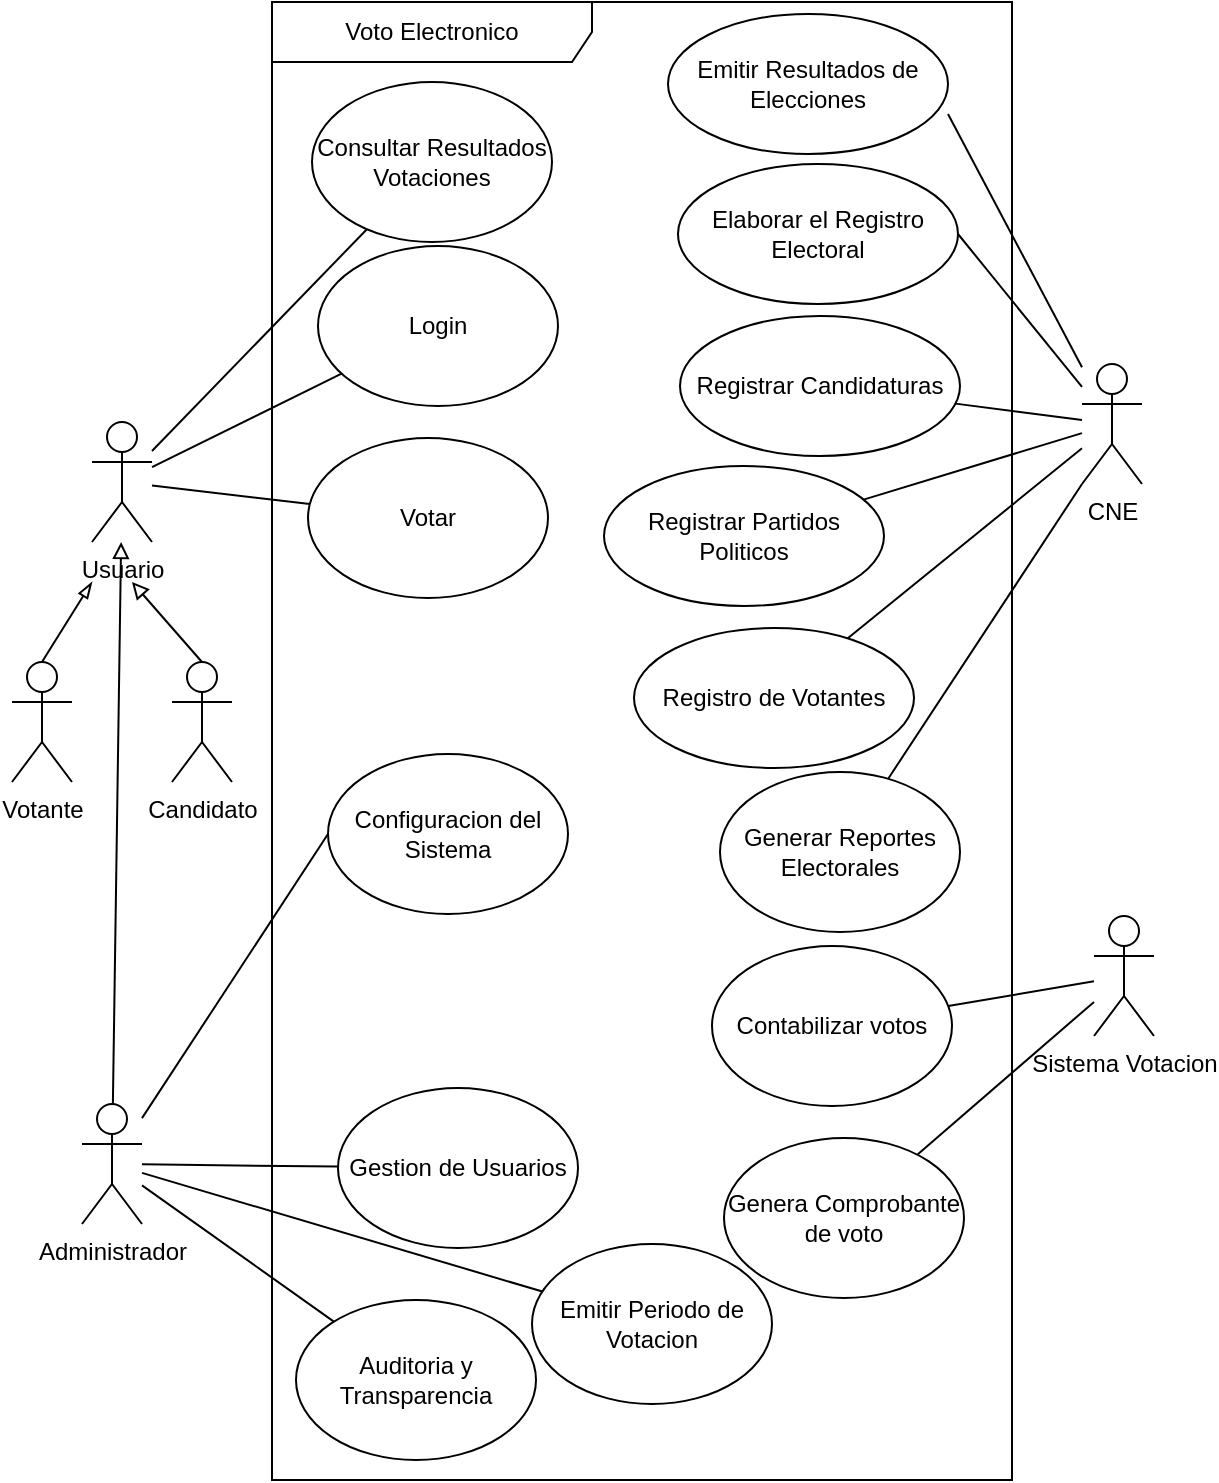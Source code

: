 <mxfile version="21.6.8" type="github" pages="5">
  <diagram name="VotoElectronico" id="5buqvQESy5piFprUBFC6">
    <mxGraphModel dx="1055" dy="569" grid="0" gridSize="10" guides="0" tooltips="1" connect="1" arrows="1" fold="1" page="1" pageScale="1" pageWidth="827" pageHeight="1169" math="0" shadow="0">
      <root>
        <mxCell id="0" />
        <mxCell id="1" parent="0" />
        <mxCell id="qCWlScW4WdZnJxcrdLhM-10" style="rounded=0;orthogonalLoop=1;jettySize=auto;html=1;endArrow=none;endFill=0;" parent="1" source="qCWlScW4WdZnJxcrdLhM-1" target="qCWlScW4WdZnJxcrdLhM-8" edge="1">
          <mxGeometry relative="1" as="geometry" />
        </mxCell>
        <mxCell id="qCWlScW4WdZnJxcrdLhM-26" style="rounded=0;orthogonalLoop=1;jettySize=auto;html=1;endArrow=none;endFill=0;" parent="1" source="qCWlScW4WdZnJxcrdLhM-1" target="qCWlScW4WdZnJxcrdLhM-25" edge="1">
          <mxGeometry relative="1" as="geometry" />
        </mxCell>
        <mxCell id="qCWlScW4WdZnJxcrdLhM-41" style="rounded=0;orthogonalLoop=1;jettySize=auto;html=1;endArrow=none;endFill=0;" parent="1" source="qCWlScW4WdZnJxcrdLhM-1" target="qCWlScW4WdZnJxcrdLhM-40" edge="1">
          <mxGeometry relative="1" as="geometry" />
        </mxCell>
        <mxCell id="qCWlScW4WdZnJxcrdLhM-1" value="Usuario" style="shape=umlActor;verticalLabelPosition=bottom;verticalAlign=top;html=1;outlineConnect=0;" parent="1" vertex="1">
          <mxGeometry x="170" y="280" width="30" height="60" as="geometry" />
        </mxCell>
        <mxCell id="qCWlScW4WdZnJxcrdLhM-6" style="rounded=0;orthogonalLoop=1;jettySize=auto;html=1;endArrow=block;endFill=0;exitX=0.5;exitY=0;exitDx=0;exitDy=0;exitPerimeter=0;" parent="1" source="qCWlScW4WdZnJxcrdLhM-2" edge="1">
          <mxGeometry relative="1" as="geometry">
            <mxPoint x="200" y="420" as="sourcePoint" />
            <mxPoint x="190" y="360" as="targetPoint" />
          </mxGeometry>
        </mxCell>
        <mxCell id="qCWlScW4WdZnJxcrdLhM-2" value="Candidato" style="shape=umlActor;verticalLabelPosition=bottom;verticalAlign=top;html=1;outlineConnect=0;" parent="1" vertex="1">
          <mxGeometry x="210" y="400" width="30" height="60" as="geometry" />
        </mxCell>
        <mxCell id="qCWlScW4WdZnJxcrdLhM-7" style="rounded=0;orthogonalLoop=1;jettySize=auto;html=1;endArrow=blockThin;endFill=0;exitX=0.5;exitY=0;exitDx=0;exitDy=0;exitPerimeter=0;" parent="1" source="qCWlScW4WdZnJxcrdLhM-3" edge="1">
          <mxGeometry relative="1" as="geometry">
            <mxPoint x="145" y="420" as="sourcePoint" />
            <mxPoint x="170" y="360" as="targetPoint" />
          </mxGeometry>
        </mxCell>
        <mxCell id="qCWlScW4WdZnJxcrdLhM-3" value="Votante" style="shape=umlActor;verticalLabelPosition=bottom;verticalAlign=top;html=1;outlineConnect=0;" parent="1" vertex="1">
          <mxGeometry x="130" y="400" width="30" height="60" as="geometry" />
        </mxCell>
        <mxCell id="uGterMtZVn7rVywb_9uQ-17" style="rounded=0;orthogonalLoop=1;jettySize=auto;html=1;endArrow=none;endFill=0;entryX=1;entryY=0.714;entryDx=0;entryDy=0;entryPerimeter=0;" parent="1" source="qCWlScW4WdZnJxcrdLhM-15" target="kkECZEyMc4L2KNg1Ypse-2" edge="1">
          <mxGeometry relative="1" as="geometry" />
        </mxCell>
        <mxCell id="uGterMtZVn7rVywb_9uQ-18" style="rounded=0;orthogonalLoop=1;jettySize=auto;html=1;entryX=1;entryY=0.5;entryDx=0;entryDy=0;endArrow=none;endFill=0;" parent="1" source="qCWlScW4WdZnJxcrdLhM-15" target="kkECZEyMc4L2KNg1Ypse-3" edge="1">
          <mxGeometry relative="1" as="geometry" />
        </mxCell>
        <mxCell id="uGterMtZVn7rVywb_9uQ-19" style="rounded=0;orthogonalLoop=1;jettySize=auto;html=1;endArrow=none;endFill=0;" parent="1" source="qCWlScW4WdZnJxcrdLhM-15" target="kkECZEyMc4L2KNg1Ypse-4" edge="1">
          <mxGeometry relative="1" as="geometry" />
        </mxCell>
        <mxCell id="uGterMtZVn7rVywb_9uQ-21" style="rounded=0;orthogonalLoop=1;jettySize=auto;html=1;endArrow=none;endFill=0;" parent="1" source="qCWlScW4WdZnJxcrdLhM-15" target="kkECZEyMc4L2KNg1Ypse-5" edge="1">
          <mxGeometry relative="1" as="geometry" />
        </mxCell>
        <mxCell id="uGterMtZVn7rVywb_9uQ-22" style="rounded=0;orthogonalLoop=1;jettySize=auto;html=1;endArrow=none;endFill=0;" parent="1" source="qCWlScW4WdZnJxcrdLhM-15" target="kkECZEyMc4L2KNg1Ypse-1" edge="1">
          <mxGeometry relative="1" as="geometry" />
        </mxCell>
        <mxCell id="qCWlScW4WdZnJxcrdLhM-15" value="CNE" style="shape=umlActor;verticalLabelPosition=bottom;verticalAlign=top;html=1;outlineConnect=0;" parent="1" vertex="1">
          <mxGeometry x="665" y="251" width="30" height="60" as="geometry" />
        </mxCell>
        <mxCell id="uGterMtZVn7rVywb_9uQ-23" style="rounded=0;orthogonalLoop=1;jettySize=auto;html=1;endArrow=none;endFill=0;" parent="1" source="qCWlScW4WdZnJxcrdLhM-21" target="6VNELa395ZQZn2qLf8ns-1" edge="1">
          <mxGeometry relative="1" as="geometry" />
        </mxCell>
        <mxCell id="uGterMtZVn7rVywb_9uQ-24" style="rounded=0;orthogonalLoop=1;jettySize=auto;html=1;endArrow=none;endFill=0;exitX=0;exitY=1;exitDx=0;exitDy=0;exitPerimeter=0;" parent="1" source="qCWlScW4WdZnJxcrdLhM-15" target="6VNELa395ZQZn2qLf8ns-2" edge="1">
          <mxGeometry relative="1" as="geometry" />
        </mxCell>
        <mxCell id="uGterMtZVn7rVywb_9uQ-25" style="rounded=0;orthogonalLoop=1;jettySize=auto;html=1;endArrow=none;endFill=0;" parent="1" source="qCWlScW4WdZnJxcrdLhM-21" target="6VNELa395ZQZn2qLf8ns-3" edge="1">
          <mxGeometry relative="1" as="geometry" />
        </mxCell>
        <mxCell id="qCWlScW4WdZnJxcrdLhM-21" value="Sistema Votacion" style="shape=umlActor;verticalLabelPosition=bottom;verticalAlign=top;html=1;outlineConnect=0;" parent="1" vertex="1">
          <mxGeometry x="671" y="527" width="30" height="60" as="geometry" />
        </mxCell>
        <mxCell id="uGterMtZVn7rVywb_9uQ-9" style="rounded=0;orthogonalLoop=1;jettySize=auto;html=1;endArrow=block;endFill=0;" parent="1" source="qCWlScW4WdZnJxcrdLhM-23" target="qCWlScW4WdZnJxcrdLhM-1" edge="1">
          <mxGeometry relative="1" as="geometry" />
        </mxCell>
        <mxCell id="uGterMtZVn7rVywb_9uQ-10" style="rounded=0;orthogonalLoop=1;jettySize=auto;html=1;entryX=0;entryY=0.5;entryDx=0;entryDy=0;endArrow=none;endFill=0;" parent="1" source="qCWlScW4WdZnJxcrdLhM-23" target="uGterMtZVn7rVywb_9uQ-6" edge="1">
          <mxGeometry relative="1" as="geometry" />
        </mxCell>
        <mxCell id="uGterMtZVn7rVywb_9uQ-12" style="rounded=0;orthogonalLoop=1;jettySize=auto;html=1;endArrow=none;endFill=0;" parent="1" source="qCWlScW4WdZnJxcrdLhM-23" target="uGterMtZVn7rVywb_9uQ-7" edge="1">
          <mxGeometry relative="1" as="geometry" />
        </mxCell>
        <mxCell id="uGterMtZVn7rVywb_9uQ-13" style="rounded=0;orthogonalLoop=1;jettySize=auto;html=1;endArrow=none;endFill=0;" parent="1" source="qCWlScW4WdZnJxcrdLhM-23" target="_SllBGiox1jJOV6LKdhr-9" edge="1">
          <mxGeometry relative="1" as="geometry" />
        </mxCell>
        <mxCell id="uGterMtZVn7rVywb_9uQ-14" style="rounded=0;orthogonalLoop=1;jettySize=auto;html=1;endArrow=none;endFill=0;" parent="1" source="qCWlScW4WdZnJxcrdLhM-23" target="_SllBGiox1jJOV6LKdhr-10" edge="1">
          <mxGeometry relative="1" as="geometry" />
        </mxCell>
        <mxCell id="qCWlScW4WdZnJxcrdLhM-23" value="Administrador&lt;br&gt;" style="shape=umlActor;verticalLabelPosition=bottom;verticalAlign=top;html=1;outlineConnect=0;" parent="1" vertex="1">
          <mxGeometry x="165" y="621" width="30" height="60" as="geometry" />
        </mxCell>
        <mxCell id="qCWlScW4WdZnJxcrdLhM-40" value="Consultar Resultados Votaciones" style="ellipse;whiteSpace=wrap;html=1;" parent="1" vertex="1">
          <mxGeometry x="280" y="110" width="120" height="80" as="geometry" />
        </mxCell>
        <mxCell id="uGterMtZVn7rVywb_9uQ-26" value="Voto Electronico" style="shape=umlFrame;whiteSpace=wrap;html=1;pointerEvents=0;recursiveResize=0;container=1;collapsible=0;width=160;" parent="1" vertex="1">
          <mxGeometry x="260" y="70" width="370" height="739" as="geometry" />
        </mxCell>
        <mxCell id="qCWlScW4WdZnJxcrdLhM-8" value="Login" style="ellipse;whiteSpace=wrap;html=1;" parent="uGterMtZVn7rVywb_9uQ-26" vertex="1">
          <mxGeometry x="23" y="122" width="120" height="80" as="geometry" />
        </mxCell>
        <mxCell id="qCWlScW4WdZnJxcrdLhM-25" value="Votar" style="ellipse;whiteSpace=wrap;html=1;" parent="uGterMtZVn7rVywb_9uQ-26" vertex="1">
          <mxGeometry x="18" y="218" width="120" height="80" as="geometry" />
        </mxCell>
        <mxCell id="uGterMtZVn7rVywb_9uQ-6" value="Configuracion del Sistema" style="ellipse;whiteSpace=wrap;html=1;" parent="uGterMtZVn7rVywb_9uQ-26" vertex="1">
          <mxGeometry x="28" y="376" width="120" height="80" as="geometry" />
        </mxCell>
        <mxCell id="uGterMtZVn7rVywb_9uQ-7" value="Gestion de Usuarios" style="ellipse;whiteSpace=wrap;html=1;" parent="uGterMtZVn7rVywb_9uQ-26" vertex="1">
          <mxGeometry x="33" y="543" width="120" height="80" as="geometry" />
        </mxCell>
        <mxCell id="_SllBGiox1jJOV6LKdhr-9" value="Emitir Periodo de Votacion" style="ellipse;whiteSpace=wrap;html=1;" parent="uGterMtZVn7rVywb_9uQ-26" vertex="1">
          <mxGeometry x="130" y="621" width="120" height="80" as="geometry" />
        </mxCell>
        <mxCell id="_SllBGiox1jJOV6LKdhr-10" value="Auditoria y Transparencia" style="ellipse;whiteSpace=wrap;html=1;" parent="uGterMtZVn7rVywb_9uQ-26" vertex="1">
          <mxGeometry x="12" y="649" width="120" height="80" as="geometry" />
        </mxCell>
        <mxCell id="kkECZEyMc4L2KNg1Ypse-2" value="Emitir Resultados de Elecciones" style="ellipse;whiteSpace=wrap;html=1;" parent="uGterMtZVn7rVywb_9uQ-26" vertex="1">
          <mxGeometry x="198" y="6" width="140" height="70" as="geometry" />
        </mxCell>
        <mxCell id="kkECZEyMc4L2KNg1Ypse-3" value="Elaborar el Registro Electoral" style="ellipse;whiteSpace=wrap;html=1;" parent="uGterMtZVn7rVywb_9uQ-26" vertex="1">
          <mxGeometry x="203" y="81" width="140" height="70" as="geometry" />
        </mxCell>
        <mxCell id="kkECZEyMc4L2KNg1Ypse-4" value="Registrar Candidaturas" style="ellipse;whiteSpace=wrap;html=1;" parent="uGterMtZVn7rVywb_9uQ-26" vertex="1">
          <mxGeometry x="204" y="157" width="140" height="70" as="geometry" />
        </mxCell>
        <mxCell id="kkECZEyMc4L2KNg1Ypse-5" value="Registrar Partidos Politicos" style="ellipse;whiteSpace=wrap;html=1;" parent="uGterMtZVn7rVywb_9uQ-26" vertex="1">
          <mxGeometry x="166" y="232" width="140" height="70" as="geometry" />
        </mxCell>
        <mxCell id="kkECZEyMc4L2KNg1Ypse-1" value="Registro de Votantes" style="ellipse;whiteSpace=wrap;html=1;" parent="uGterMtZVn7rVywb_9uQ-26" vertex="1">
          <mxGeometry x="181" y="313" width="140" height="70" as="geometry" />
        </mxCell>
        <mxCell id="6VNELa395ZQZn2qLf8ns-1" value="Contabilizar votos" style="ellipse;whiteSpace=wrap;html=1;" parent="uGterMtZVn7rVywb_9uQ-26" vertex="1">
          <mxGeometry x="220" y="472" width="120" height="80" as="geometry" />
        </mxCell>
        <mxCell id="6VNELa395ZQZn2qLf8ns-2" value="Generar Reportes Electorales" style="ellipse;whiteSpace=wrap;html=1;" parent="uGterMtZVn7rVywb_9uQ-26" vertex="1">
          <mxGeometry x="224" y="385" width="120" height="80" as="geometry" />
        </mxCell>
        <mxCell id="6VNELa395ZQZn2qLf8ns-3" value="Genera Comprobante de voto" style="ellipse;whiteSpace=wrap;html=1;" parent="uGterMtZVn7rVywb_9uQ-26" vertex="1">
          <mxGeometry x="226" y="568" width="120" height="80" as="geometry" />
        </mxCell>
      </root>
    </mxGraphModel>
  </diagram>
  <diagram id="2r7nRZzEwL9vx8wiLtVn" name="Ingresar ">
    <mxGraphModel dx="1002" dy="541" grid="0" gridSize="10" guides="1" tooltips="1" connect="1" arrows="1" fold="1" page="1" pageScale="1" pageWidth="827" pageHeight="1169" math="0" shadow="0">
      <root>
        <mxCell id="0" />
        <mxCell id="1" parent="0" />
        <mxCell id="9vanCEJLN76BnUJzR0cD-12" style="rounded=0;orthogonalLoop=1;jettySize=auto;html=1;endArrow=none;endFill=0;" parent="1" source="5cQqjI4SIWB6Ue6Nygpl-5" target="9vanCEJLN76BnUJzR0cD-8" edge="1">
          <mxGeometry relative="1" as="geometry" />
        </mxCell>
        <mxCell id="9vanCEJLN76BnUJzR0cD-13" style="rounded=0;orthogonalLoop=1;jettySize=auto;html=1;endArrow=none;endFill=0;" parent="1" source="5cQqjI4SIWB6Ue6Nygpl-5" target="9vanCEJLN76BnUJzR0cD-9" edge="1">
          <mxGeometry relative="1" as="geometry" />
        </mxCell>
        <mxCell id="9vanCEJLN76BnUJzR0cD-14" style="rounded=0;orthogonalLoop=1;jettySize=auto;html=1;endArrow=none;endFill=0;" parent="1" source="5cQqjI4SIWB6Ue6Nygpl-5" target="9vanCEJLN76BnUJzR0cD-10" edge="1">
          <mxGeometry relative="1" as="geometry" />
        </mxCell>
        <mxCell id="5cQqjI4SIWB6Ue6Nygpl-5" value="Usuario" style="shape=umlActor;verticalLabelPosition=bottom;verticalAlign=top;html=1;outlineConnect=0;" parent="1" vertex="1">
          <mxGeometry x="180" y="230" width="30" height="60" as="geometry" />
        </mxCell>
        <mxCell id="9vanCEJLN76BnUJzR0cD-5" style="rounded=0;orthogonalLoop=1;jettySize=auto;html=1;endArrow=block;endFill=0;" parent="1" source="5cQqjI4SIWB6Ue6Nygpl-6" target="5cQqjI4SIWB6Ue6Nygpl-5" edge="1">
          <mxGeometry relative="1" as="geometry" />
        </mxCell>
        <mxCell id="5cQqjI4SIWB6Ue6Nygpl-6" value="Administrador" style="shape=umlActor;verticalLabelPosition=bottom;verticalAlign=top;html=1;outlineConnect=0;" parent="1" vertex="1">
          <mxGeometry x="100" y="340" width="30" height="60" as="geometry" />
        </mxCell>
        <mxCell id="9vanCEJLN76BnUJzR0cD-4" style="rounded=0;orthogonalLoop=1;jettySize=auto;html=1;endArrow=block;endFill=0;" parent="1" source="5cQqjI4SIWB6Ue6Nygpl-7" target="5cQqjI4SIWB6Ue6Nygpl-5" edge="1">
          <mxGeometry relative="1" as="geometry" />
        </mxCell>
        <mxCell id="5cQqjI4SIWB6Ue6Nygpl-7" value="Candidato" style="shape=umlActor;verticalLabelPosition=bottom;verticalAlign=top;html=1;outlineConnect=0;" parent="1" vertex="1">
          <mxGeometry x="190" y="350" width="30" height="60" as="geometry" />
        </mxCell>
        <mxCell id="9vanCEJLN76BnUJzR0cD-3" style="rounded=0;orthogonalLoop=1;jettySize=auto;html=1;entryX=0.5;entryY=0.5;entryDx=0;entryDy=0;entryPerimeter=0;endArrow=block;endFill=0;" parent="1" source="9vanCEJLN76BnUJzR0cD-2" target="5cQqjI4SIWB6Ue6Nygpl-5" edge="1">
          <mxGeometry relative="1" as="geometry" />
        </mxCell>
        <mxCell id="9vanCEJLN76BnUJzR0cD-2" value="Votante" style="shape=umlActor;verticalLabelPosition=bottom;verticalAlign=top;html=1;outlineConnect=0;" parent="1" vertex="1">
          <mxGeometry x="260" y="350" width="30" height="60" as="geometry" />
        </mxCell>
        <mxCell id="9vanCEJLN76BnUJzR0cD-8" value="Votar" style="ellipse;whiteSpace=wrap;html=1;" parent="1" vertex="1">
          <mxGeometry x="360" y="160" width="140" height="70" as="geometry" />
        </mxCell>
        <mxCell id="9vanCEJLN76BnUJzR0cD-9" value="Login" style="ellipse;whiteSpace=wrap;html=1;" parent="1" vertex="1">
          <mxGeometry x="360" y="250" width="140" height="70" as="geometry" />
        </mxCell>
        <mxCell id="9vanCEJLN76BnUJzR0cD-10" value="Logout" style="ellipse;whiteSpace=wrap;html=1;" parent="1" vertex="1">
          <mxGeometry x="360" y="330" width="140" height="70" as="geometry" />
        </mxCell>
        <mxCell id="9vanCEJLN76BnUJzR0cD-11" value="Ingreso" style="shape=umlFrame;whiteSpace=wrap;html=1;pointerEvents=0;recursiveResize=0;container=1;collapsible=0;width=160;" parent="1" vertex="1">
          <mxGeometry x="315" y="120" width="230" height="290" as="geometry" />
        </mxCell>
      </root>
    </mxGraphModel>
  </diagram>
  <diagram id="iiTt7zu55rXoDKIvUKiI" name="CNE">
    <mxGraphModel dx="880" dy="494" grid="0" gridSize="10" guides="1" tooltips="1" connect="1" arrows="1" fold="1" page="1" pageScale="1" pageWidth="827" pageHeight="1169" math="0" shadow="0">
      <root>
        <mxCell id="0" />
        <mxCell id="1" parent="0" />
        <mxCell id="1mlhK6JLI9fTpifjq_ZT-2" style="rounded=0;orthogonalLoop=1;jettySize=auto;html=1;endArrow=none;endFill=0;entryX=0;entryY=0.5;entryDx=0;entryDy=0;" edge="1" parent="1" source="FfKitafTL--7LBquHAAf-1" target="Rfa_3gpeNTopw8N09M4J-1">
          <mxGeometry relative="1" as="geometry" />
        </mxCell>
        <mxCell id="1mlhK6JLI9fTpifjq_ZT-3" style="rounded=0;orthogonalLoop=1;jettySize=auto;html=1;endArrow=none;endFill=0;" edge="1" parent="1" source="FfKitafTL--7LBquHAAf-1" target="M2QUf86fSFU831zgfEd2-1">
          <mxGeometry relative="1" as="geometry" />
        </mxCell>
        <mxCell id="1mlhK6JLI9fTpifjq_ZT-4" style="rounded=0;orthogonalLoop=1;jettySize=auto;html=1;endArrow=none;endFill=0;" edge="1" parent="1" source="FfKitafTL--7LBquHAAf-1" target="Rfa_3gpeNTopw8N09M4J-2">
          <mxGeometry relative="1" as="geometry" />
        </mxCell>
        <mxCell id="1mlhK6JLI9fTpifjq_ZT-5" style="rounded=0;orthogonalLoop=1;jettySize=auto;html=1;endArrow=none;endFill=0;" edge="1" parent="1" source="FfKitafTL--7LBquHAAf-1" target="Rfa_3gpeNTopw8N09M4J-3">
          <mxGeometry relative="1" as="geometry" />
        </mxCell>
        <mxCell id="1mlhK6JLI9fTpifjq_ZT-6" style="rounded=0;orthogonalLoop=1;jettySize=auto;html=1;endArrow=none;endFill=0;" edge="1" parent="1" source="FfKitafTL--7LBquHAAf-1" target="Rfa_3gpeNTopw8N09M4J-4">
          <mxGeometry relative="1" as="geometry" />
        </mxCell>
        <mxCell id="FfKitafTL--7LBquHAAf-1" value="CNE" style="shape=umlActor;verticalLabelPosition=bottom;verticalAlign=top;html=1;outlineConnect=0;" vertex="1" parent="1">
          <mxGeometry x="200" y="200" width="30" height="60" as="geometry" />
        </mxCell>
        <mxCell id="M2QUf86fSFU831zgfEd2-1" value="Elaborar el Registro Electoral" style="ellipse;whiteSpace=wrap;html=1;" vertex="1" parent="1">
          <mxGeometry x="330" y="130" width="140" height="70" as="geometry" />
        </mxCell>
        <mxCell id="Rfa_3gpeNTopw8N09M4J-1" value="Emitir Resultados de Elecciones" style="ellipse;whiteSpace=wrap;html=1;" vertex="1" parent="1">
          <mxGeometry x="330" y="50" width="140" height="70" as="geometry" />
        </mxCell>
        <mxCell id="Rfa_3gpeNTopw8N09M4J-2" value="Registrar Candidaturas" style="ellipse;whiteSpace=wrap;html=1;" vertex="1" parent="1">
          <mxGeometry x="330" y="210" width="140" height="70" as="geometry" />
        </mxCell>
        <mxCell id="Rfa_3gpeNTopw8N09M4J-3" value="Registrar Partidos Politicos" style="ellipse;whiteSpace=wrap;html=1;" vertex="1" parent="1">
          <mxGeometry x="330" y="280" width="140" height="70" as="geometry" />
        </mxCell>
        <mxCell id="Rfa_3gpeNTopw8N09M4J-4" value="Registro de Votantes" style="ellipse;whiteSpace=wrap;html=1;" vertex="1" parent="1">
          <mxGeometry x="330" y="360" width="140" height="70" as="geometry" />
        </mxCell>
        <mxCell id="1mlhK6JLI9fTpifjq_ZT-1" value="Registro" style="shape=umlFrame;whiteSpace=wrap;html=1;pointerEvents=0;recursiveResize=0;container=1;collapsible=0;width=160;" vertex="1" parent="1">
          <mxGeometry x="300" y="10" width="190" height="440" as="geometry" />
        </mxCell>
        <mxCell id="J53zLokcmxNOJoy030X2-1" value="Emitir Resultados de Elecciones" style="ellipse;whiteSpace=wrap;html=1;" vertex="1" parent="1">
          <mxGeometry x="330" y="50" width="140" height="70" as="geometry" />
        </mxCell>
        <mxCell id="J53zLokcmxNOJoy030X2-2" value="Elaborar el Registro Electoral" style="ellipse;whiteSpace=wrap;html=1;" vertex="1" parent="1">
          <mxGeometry x="330" y="130" width="140" height="70" as="geometry" />
        </mxCell>
        <mxCell id="J53zLokcmxNOJoy030X2-3" value="Registrar Candidaturas" style="ellipse;whiteSpace=wrap;html=1;" vertex="1" parent="1">
          <mxGeometry x="330" y="210" width="140" height="70" as="geometry" />
        </mxCell>
        <mxCell id="J53zLokcmxNOJoy030X2-4" value="Registrar Partidos Politicos" style="ellipse;whiteSpace=wrap;html=1;" vertex="1" parent="1">
          <mxGeometry x="330" y="280" width="140" height="70" as="geometry" />
        </mxCell>
      </root>
    </mxGraphModel>
  </diagram>
  <diagram id="FbtIMFqqZ9pN-2keMQrg" name="Sistema Votacion">
    <mxGraphModel dx="880" dy="494" grid="0" gridSize="10" guides="1" tooltips="1" connect="1" arrows="1" fold="1" page="1" pageScale="1" pageWidth="827" pageHeight="1169" math="0" shadow="0">
      <root>
        <mxCell id="0" />
        <mxCell id="1" parent="0" />
        <mxCell id="VO6rP8cIfNPvKgx7D1Qz-5" style="rounded=0;orthogonalLoop=1;jettySize=auto;html=1;endArrow=none;endFill=0;" edge="1" parent="1" source="cJqE3ROEIDzioLiTRhqF-1" target="VO6rP8cIfNPvKgx7D1Qz-1">
          <mxGeometry relative="1" as="geometry" />
        </mxCell>
        <mxCell id="VO6rP8cIfNPvKgx7D1Qz-6" style="rounded=0;orthogonalLoop=1;jettySize=auto;html=1;endArrow=none;endFill=0;" edge="1" parent="1" source="cJqE3ROEIDzioLiTRhqF-1" target="VO6rP8cIfNPvKgx7D1Qz-2">
          <mxGeometry relative="1" as="geometry" />
        </mxCell>
        <mxCell id="VO6rP8cIfNPvKgx7D1Qz-7" style="rounded=0;orthogonalLoop=1;jettySize=auto;html=1;endArrow=none;endFill=0;" edge="1" parent="1" source="cJqE3ROEIDzioLiTRhqF-1" target="VO6rP8cIfNPvKgx7D1Qz-3">
          <mxGeometry relative="1" as="geometry" />
        </mxCell>
        <mxCell id="cJqE3ROEIDzioLiTRhqF-1" value="Sistema Votacion" style="shape=umlActor;verticalLabelPosition=bottom;verticalAlign=top;html=1;" vertex="1" parent="1">
          <mxGeometry x="220" y="200" width="30" height="60" as="geometry" />
        </mxCell>
        <mxCell id="VO6rP8cIfNPvKgx7D1Qz-1" value="Contabilizar votos" style="ellipse;whiteSpace=wrap;html=1;" vertex="1" parent="1">
          <mxGeometry x="354" y="110" width="120" height="80" as="geometry" />
        </mxCell>
        <mxCell id="VO6rP8cIfNPvKgx7D1Qz-2" value="Generar Reportes Electorales" style="ellipse;whiteSpace=wrap;html=1;" vertex="1" parent="1">
          <mxGeometry x="354" y="200" width="120" height="80" as="geometry" />
        </mxCell>
        <mxCell id="VO6rP8cIfNPvKgx7D1Qz-4" value="Sistema Votacion" style="shape=umlFrame;whiteSpace=wrap;html=1;pointerEvents=0;recursiveResize=0;container=1;collapsible=0;width=160;" vertex="1" parent="1">
          <mxGeometry x="330" y="70" width="180" height="320" as="geometry" />
        </mxCell>
        <mxCell id="VO6rP8cIfNPvKgx7D1Qz-3" value="Genera Comprobante de voto" style="ellipse;whiteSpace=wrap;html=1;" vertex="1" parent="VO6rP8cIfNPvKgx7D1Qz-4">
          <mxGeometry x="24" y="230" width="120" height="80" as="geometry" />
        </mxCell>
      </root>
    </mxGraphModel>
  </diagram>
  <diagram id="iC70ESdW10v6M1T1dY5E" name="Administracion">
    <mxGraphModel dx="880" dy="494" grid="0" gridSize="10" guides="1" tooltips="1" connect="1" arrows="1" fold="1" page="1" pageScale="1" pageWidth="827" pageHeight="1169" math="0" shadow="0">
      <root>
        <mxCell id="0" />
        <mxCell id="1" parent="0" />
        <mxCell id="loHFgxAPp5NPjs2PKl2f-3" style="rounded=0;orthogonalLoop=1;jettySize=auto;html=1;endArrow=none;endFill=0;" edge="1" parent="1" source="T5-O5vF89xdaS60TyUxQ-1" target="3dR30GKunRfLjVvHA0mB-1">
          <mxGeometry relative="1" as="geometry" />
        </mxCell>
        <mxCell id="loHFgxAPp5NPjs2PKl2f-4" style="rounded=0;orthogonalLoop=1;jettySize=auto;html=1;endArrow=none;endFill=0;" edge="1" parent="1" source="T5-O5vF89xdaS60TyUxQ-1" target="-wkLC9EyMeuclZGVImKb-1">
          <mxGeometry relative="1" as="geometry" />
        </mxCell>
        <mxCell id="loHFgxAPp5NPjs2PKl2f-5" style="rounded=0;orthogonalLoop=1;jettySize=auto;html=1;endArrow=none;endFill=0;" edge="1" parent="1" source="T5-O5vF89xdaS60TyUxQ-1" target="-wkLC9EyMeuclZGVImKb-2">
          <mxGeometry relative="1" as="geometry" />
        </mxCell>
        <mxCell id="loHFgxAPp5NPjs2PKl2f-6" style="rounded=0;orthogonalLoop=1;jettySize=auto;html=1;endArrow=none;endFill=0;" edge="1" parent="1" source="T5-O5vF89xdaS60TyUxQ-1" target="oG1qEbUM3sS17OxUyPgA-1">
          <mxGeometry relative="1" as="geometry" />
        </mxCell>
        <mxCell id="loHFgxAPp5NPjs2PKl2f-7" style="rounded=0;orthogonalLoop=1;jettySize=auto;html=1;endArrow=none;endFill=0;" edge="1" parent="1" source="T5-O5vF89xdaS60TyUxQ-1" target="loHFgxAPp5NPjs2PKl2f-1">
          <mxGeometry relative="1" as="geometry" />
        </mxCell>
        <mxCell id="T5-O5vF89xdaS60TyUxQ-1" value="Administrador" style="shape=umlActor;verticalLabelPosition=bottom;verticalAlign=top;html=1;sketch=1;curveFitting=1;jiggle=2;" vertex="1" parent="1">
          <mxGeometry x="280" y="290" width="30" height="60" as="geometry" />
        </mxCell>
        <mxCell id="3dR30GKunRfLjVvHA0mB-1" value="Configuracion del Sistema" style="ellipse;whiteSpace=wrap;html=1;" vertex="1" parent="1">
          <mxGeometry x="414" y="120" width="120" height="80" as="geometry" />
        </mxCell>
        <mxCell id="-wkLC9EyMeuclZGVImKb-1" value="Seguridad del Sistema" style="ellipse;whiteSpace=wrap;html=1;" vertex="1" parent="1">
          <mxGeometry x="414" y="210" width="120" height="80" as="geometry" />
        </mxCell>
        <mxCell id="-wkLC9EyMeuclZGVImKb-2" value="Gestion de Usuarios" style="ellipse;whiteSpace=wrap;html=1;" vertex="1" parent="1">
          <mxGeometry x="414" y="300" width="120" height="80" as="geometry" />
        </mxCell>
        <mxCell id="oG1qEbUM3sS17OxUyPgA-1" value="Emitir Periodo de Votacion" style="ellipse;whiteSpace=wrap;html=1;" vertex="1" parent="1">
          <mxGeometry x="414" y="390" width="120" height="80" as="geometry" />
        </mxCell>
        <mxCell id="loHFgxAPp5NPjs2PKl2f-1" value="Auditoria y Transparencia" style="ellipse;whiteSpace=wrap;html=1;" vertex="1" parent="1">
          <mxGeometry x="414" y="480" width="120" height="80" as="geometry" />
        </mxCell>
        <mxCell id="loHFgxAPp5NPjs2PKl2f-2" value="Diagram Heading" style="shape=umlFrame;whiteSpace=wrap;html=1;pointerEvents=0;recursiveResize=0;container=1;collapsible=0;width=160;" vertex="1" parent="1">
          <mxGeometry x="380" y="80" width="180" height="490" as="geometry" />
        </mxCell>
      </root>
    </mxGraphModel>
  </diagram>
</mxfile>
